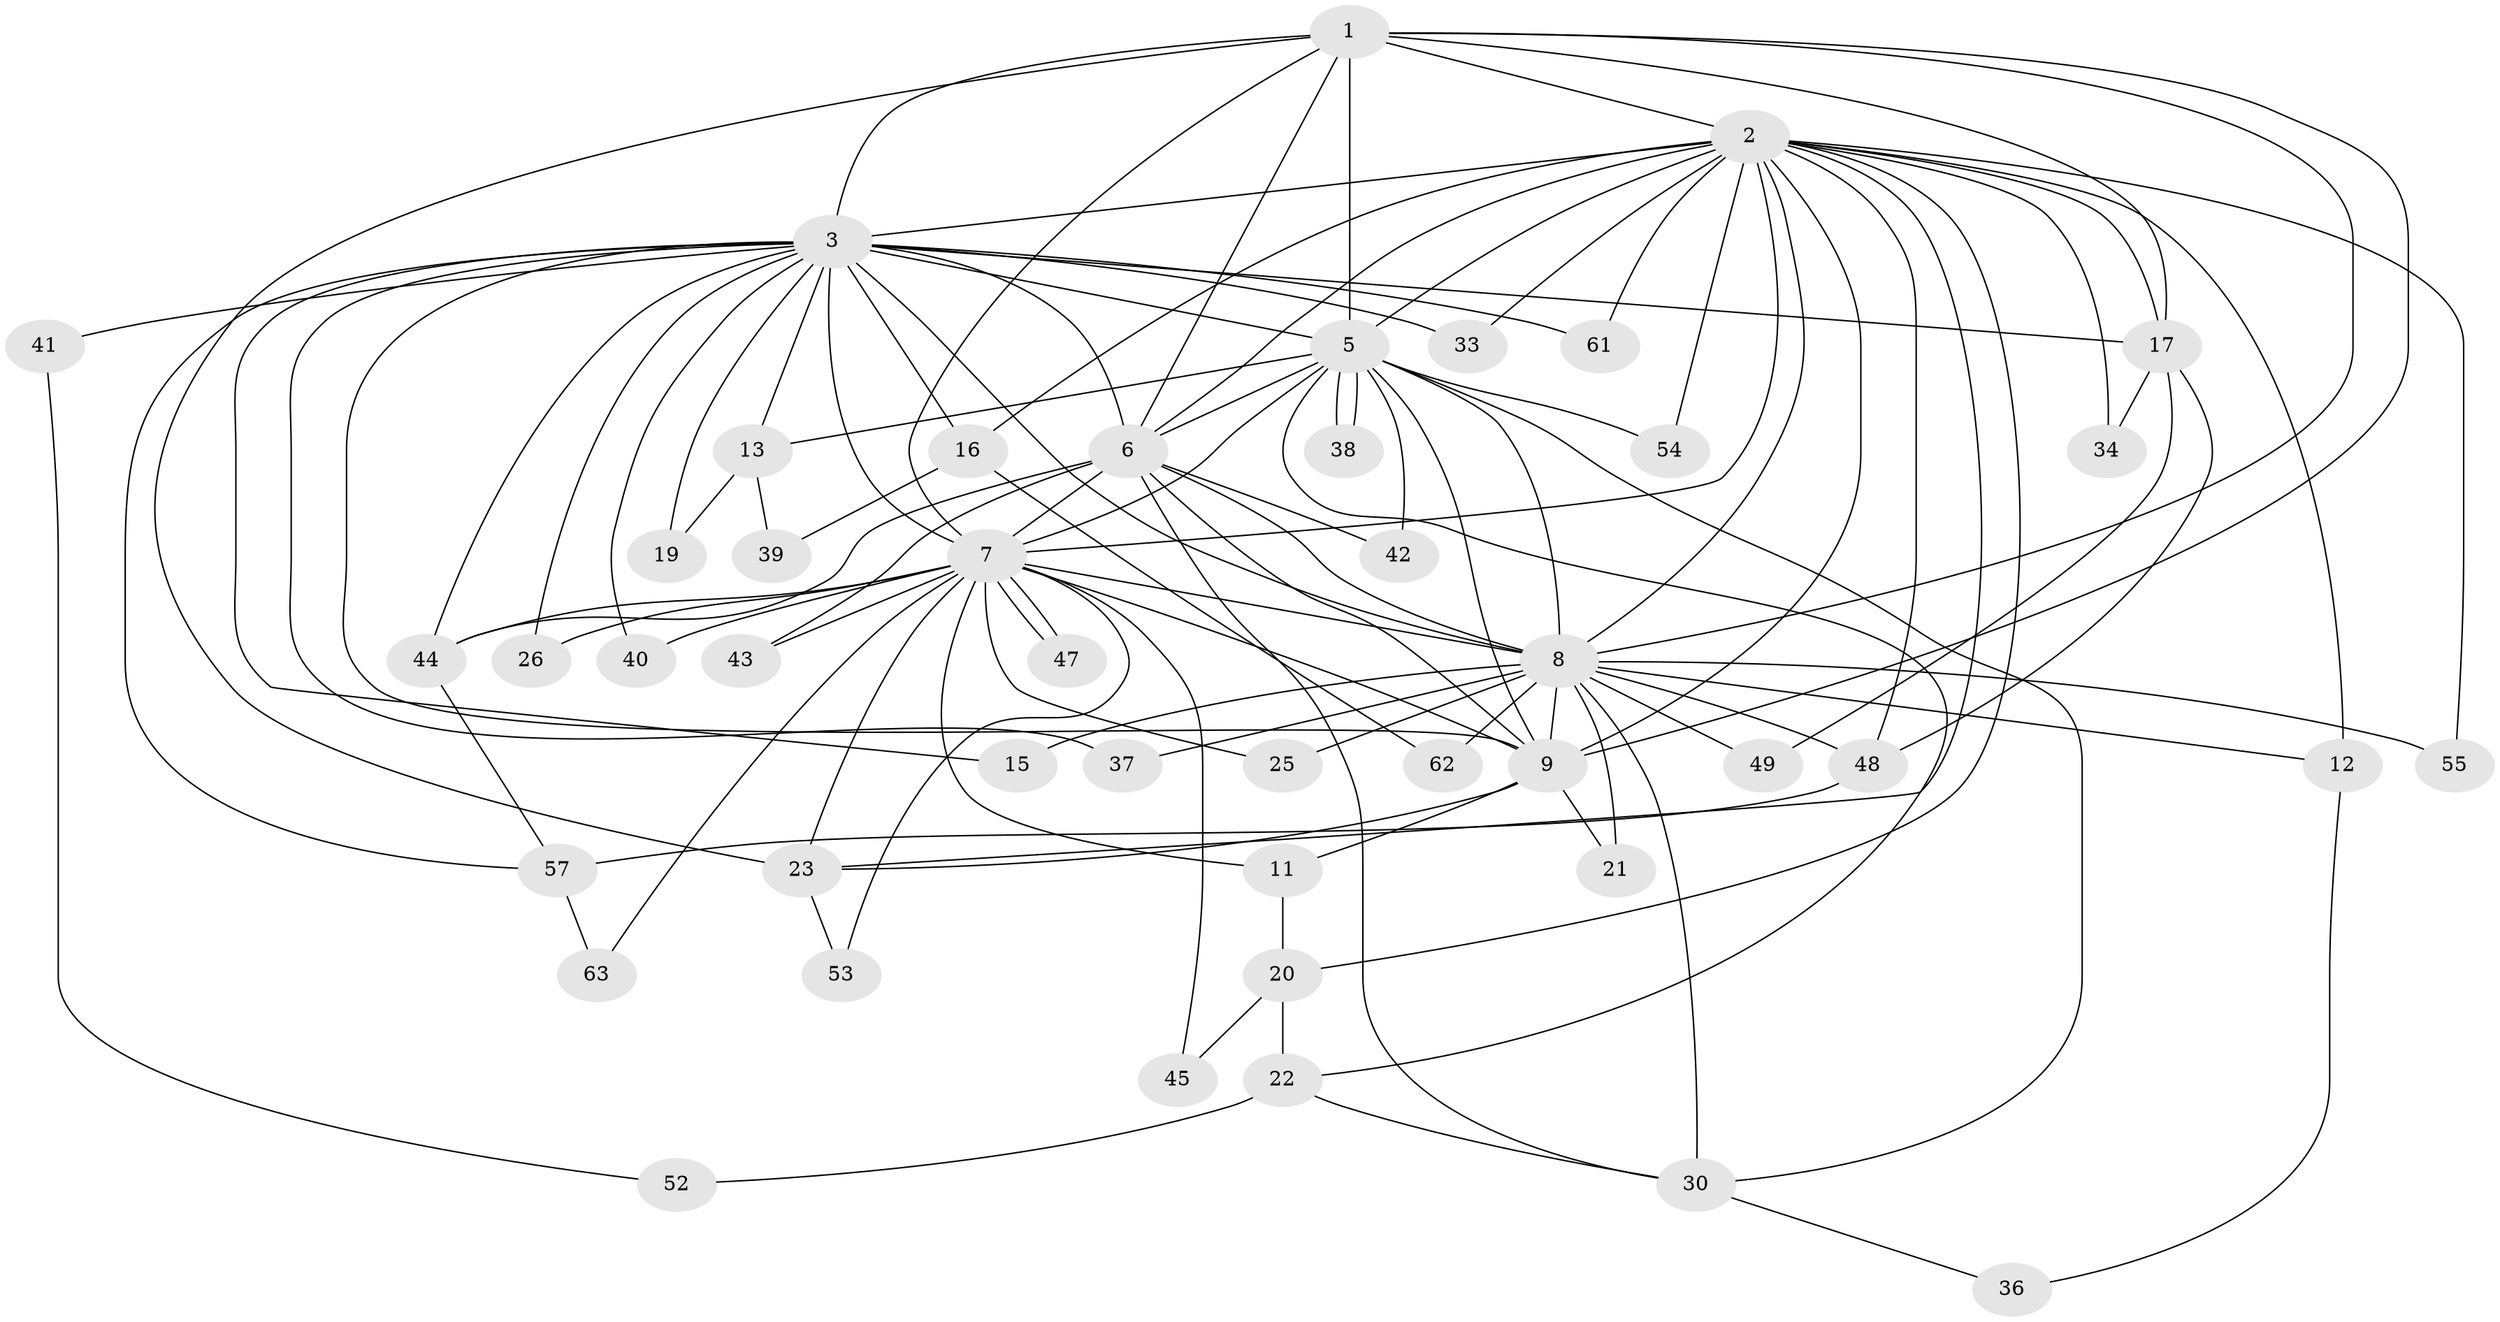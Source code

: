 // Generated by graph-tools (version 1.1) at 2025/51/02/27/25 19:51:50]
// undirected, 45 vertices, 109 edges
graph export_dot {
graph [start="1"]
  node [color=gray90,style=filled];
  1 [super="+46"];
  2 [super="+24"];
  3 [super="+4"];
  5 [super="+59"];
  6 [super="+28"];
  7 [super="+32"];
  8 [super="+10"];
  9 [super="+14"];
  11 [super="+35"];
  12;
  13 [super="+29"];
  15;
  16;
  17 [super="+18"];
  19;
  20;
  21 [super="+27"];
  22 [super="+50"];
  23 [super="+31"];
  25;
  26;
  30 [super="+60"];
  33;
  34;
  36;
  37;
  38;
  39;
  40;
  41;
  42;
  43;
  44 [super="+51"];
  45;
  47;
  48 [super="+56"];
  49;
  52;
  53;
  54;
  55;
  57 [super="+58"];
  61;
  62;
  63;
  1 -- 2;
  1 -- 3 [weight=2];
  1 -- 5;
  1 -- 6;
  1 -- 7;
  1 -- 8 [weight=2];
  1 -- 9;
  1 -- 17;
  1 -- 23;
  2 -- 3 [weight=2];
  2 -- 5 [weight=2];
  2 -- 6;
  2 -- 7;
  2 -- 8 [weight=2];
  2 -- 9;
  2 -- 12;
  2 -- 16;
  2 -- 20;
  2 -- 33;
  2 -- 34;
  2 -- 54;
  2 -- 55;
  2 -- 61;
  2 -- 48;
  2 -- 17;
  2 -- 23;
  3 -- 5 [weight=2];
  3 -- 6 [weight=2];
  3 -- 7 [weight=2];
  3 -- 8 [weight=4];
  3 -- 9 [weight=2];
  3 -- 13 [weight=2];
  3 -- 15;
  3 -- 37;
  3 -- 41 [weight=2];
  3 -- 61;
  3 -- 16;
  3 -- 17 [weight=2];
  3 -- 19;
  3 -- 26;
  3 -- 33;
  3 -- 40;
  3 -- 44;
  3 -- 57;
  5 -- 6 [weight=2];
  5 -- 7;
  5 -- 8 [weight=2];
  5 -- 9;
  5 -- 13;
  5 -- 22;
  5 -- 30;
  5 -- 38;
  5 -- 38;
  5 -- 42;
  5 -- 54;
  6 -- 7;
  6 -- 8 [weight=2];
  6 -- 9;
  6 -- 30;
  6 -- 42;
  6 -- 43;
  6 -- 44;
  7 -- 8 [weight=2];
  7 -- 9 [weight=2];
  7 -- 11 [weight=2];
  7 -- 23;
  7 -- 25;
  7 -- 26 [weight=2];
  7 -- 40;
  7 -- 44;
  7 -- 45;
  7 -- 47;
  7 -- 47;
  7 -- 53;
  7 -- 63;
  7 -- 43;
  8 -- 9 [weight=2];
  8 -- 15;
  8 -- 37;
  8 -- 55;
  8 -- 62;
  8 -- 48;
  8 -- 12;
  8 -- 49;
  8 -- 21 [weight=2];
  8 -- 25;
  8 -- 30;
  9 -- 11;
  9 -- 21;
  9 -- 23;
  11 -- 20;
  12 -- 36;
  13 -- 19;
  13 -- 39;
  16 -- 39;
  16 -- 62;
  17 -- 34;
  17 -- 49;
  17 -- 48;
  20 -- 22;
  20 -- 45;
  22 -- 52;
  22 -- 30;
  23 -- 53;
  30 -- 36;
  41 -- 52;
  44 -- 57;
  48 -- 57;
  57 -- 63;
}
